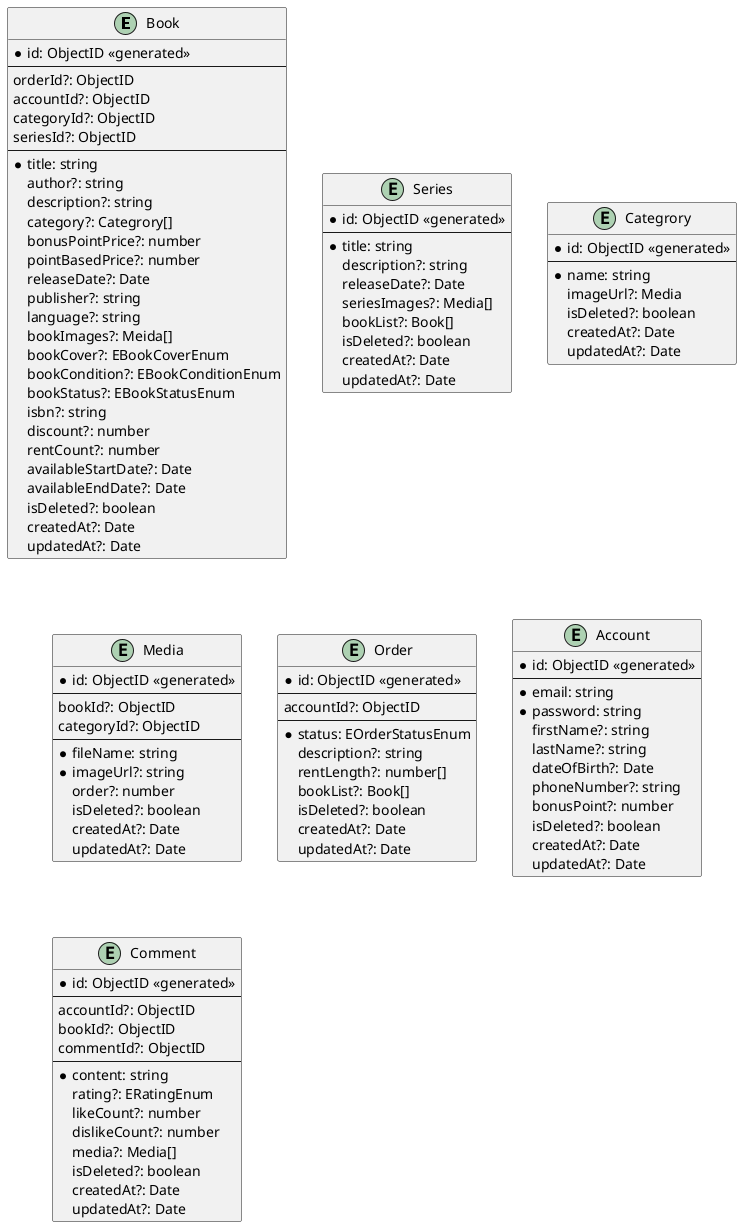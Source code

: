 @startuml

skinparam linetype ortho


entity "Book" as book {
  *id: ObjectID <<generated>>
  --
  orderId?: ObjectID
  accountId?: ObjectID
  categoryId?: ObjectID
  seriesId?: ObjectID
  --
  *title: string
  author?: string
  description?: string
  category?: Categrory[]
  bonusPointPrice?: number
  pointBasedPrice?: number
  releaseDate?: Date
  publisher?: string
  language?: string
  bookImages?: Meida[]
  bookCover?: EBookCoverEnum 
  ' enum EBookCoverEnum {
  '   SOFT = 'soft',
  '   HARD = 'hard',
  ' }
  bookCondition?: EBookConditionEnum
  ' enum EBookConditionEnum {
  '   NEW = 'new',
  '   OLD = 'old',
  '   DAMAGED = 'damaged',
  '   LOST = 'lost',
  ' }
  bookStatus?: EBookStatusEnum
  ' enum EBookStatusEnum {
  '   AVAILABLE = 'available',
  '   UNAVAILABLE = 'unavailable',
  '   RENTED = 'rented',
  ' }
  isbn?: string
  discount?: number
  rentCount?: number
  availableStartDate?: Date
  availableEndDate?: Date
  isDeleted?: boolean
  createdAt?: Date
  updatedAt?: Date
}

entity "Series" as series {
  *id: ObjectID <<generated>>
  --
  *title: string
  description?: string
  releaseDate?: Date
  seriesImages?: Media[]
  bookList?: Book[]
  isDeleted?: boolean
  createdAt?: Date
  updatedAt?: Date
}


entity "Categrory" as category {
  *id: ObjectID <<generated>>
  --
  *name: string
  imageUrl?: Media
  isDeleted?: boolean
  createdAt?: Date
  updatedAt?: Date
}

entity "Media" as media {
  *id: ObjectID <<generated>>
  --
  bookId?: ObjectID
  categoryId?: ObjectID
  --
  *fileName: string
  *imageUrl?: string
  order?: number
  isDeleted?: boolean
  createdAt?: Date
  updatedAt?: Date
}


entity "Order" as order {
  *id: ObjectID <<generated>>
  --
  accountId?: ObjectID
  --
  *status: EOrderStatusEnum
  ' enum EApplicantStatus {
  '   NEW = 'new',
  '   READY = 'ready',
  '   DONE = 'done',
  '   FAILED = 'failed',
  '   CANCELLED = 'cancelled',
  '   RETURNED = 'returned',
  '   REFUNDED = 'refunded',
  '   OVERDUE = 'overdue',
  ' }
  description?: string
  rentLength?: number[]
  bookList?: Book[]
  isDeleted?: boolean
  createdAt?: Date
  updatedAt?: Date
}

entity "Account" as account {
  *id: ObjectID <<generated>>
  --
  *email: string
  *password: string
  firstName?: string
  lastName?: string
  dateOfBirth?: Date
  phoneNumber?: string
  bonusPoint?: number
  isDeleted?: boolean
  createdAt?: Date
  updatedAt?: Date
}

entity "Comment" as comment {
  *id: ObjectID <<generated>>
  --
  accountId?: ObjectID
  bookId?: ObjectID
  commentId?: ObjectID
  --
  *content: string
  rating?: ERatingEnum 
  ' ERatingEnum {
  '  ONE = 'one',
  '  TWO = 'two',
  '  THREE = 'three',
  '  FOUR = 'four',
  '  FIVE = 'five', 
  ' }
  likeCount?: number
  dislikeCount?: number
  media?: Media[]
  isDeleted?: boolean
  createdAt?: Date
  updatedAt?: Date
}

@enduml